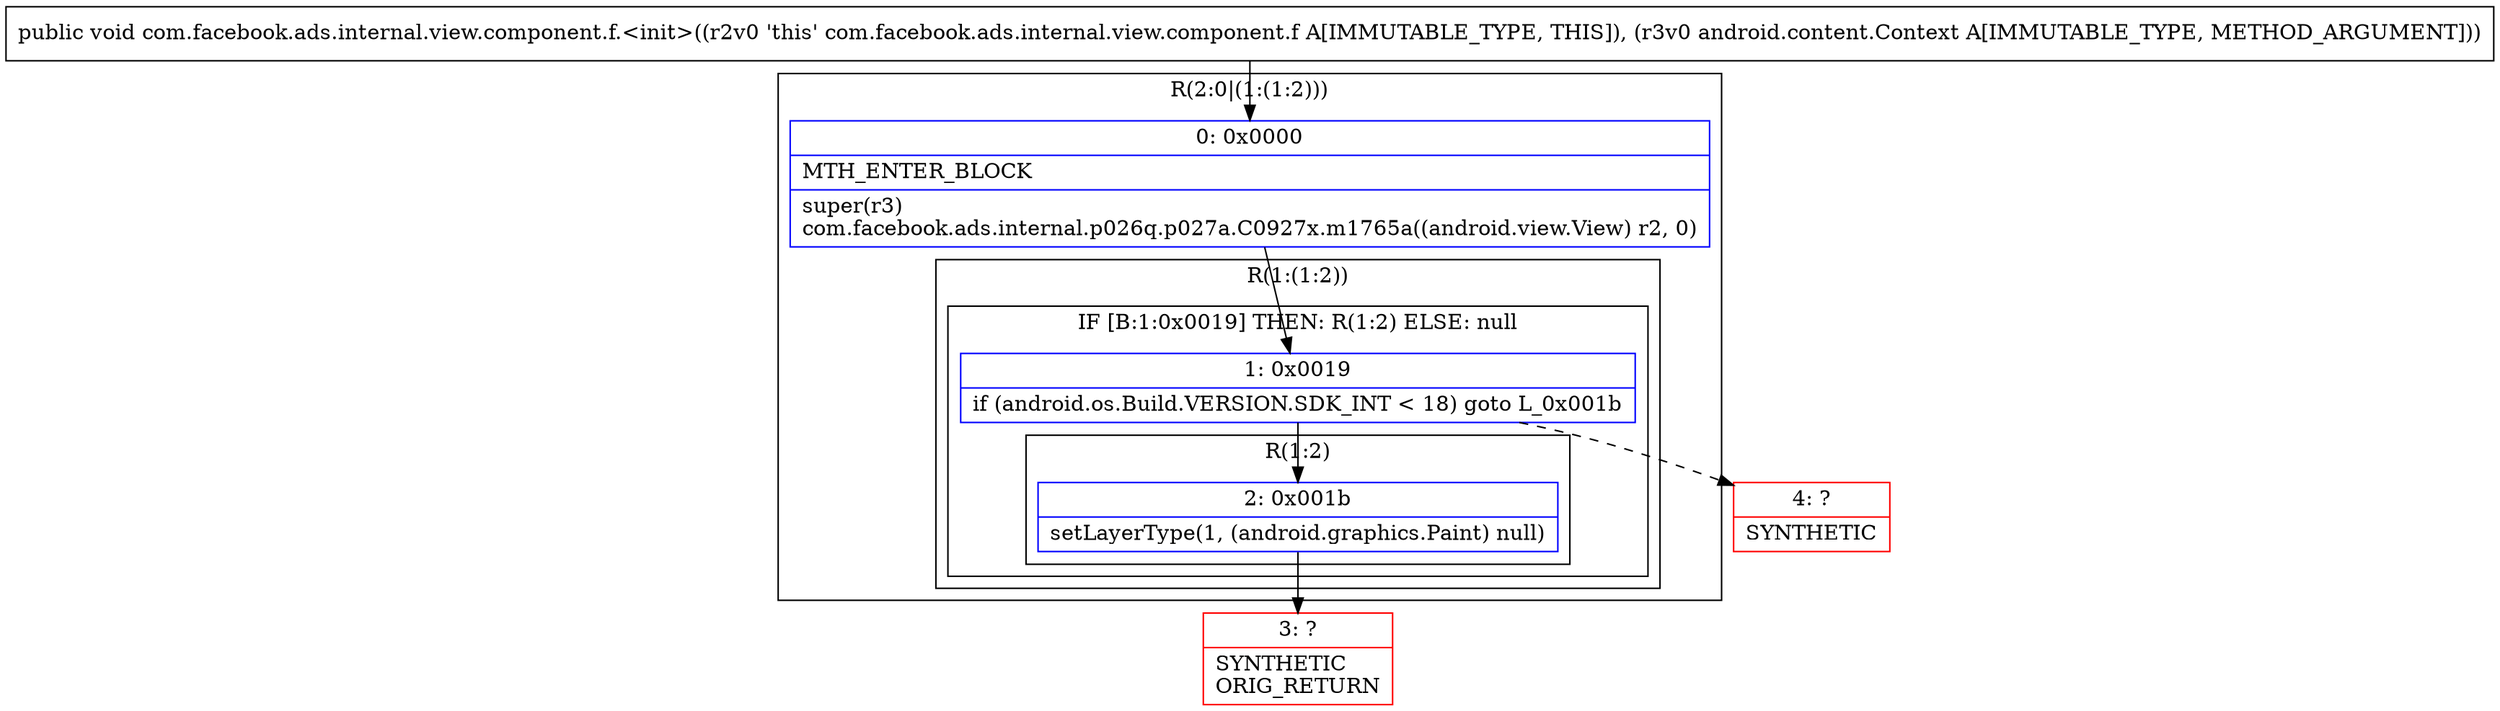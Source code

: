 digraph "CFG forcom.facebook.ads.internal.view.component.f.\<init\>(Landroid\/content\/Context;)V" {
subgraph cluster_Region_180790269 {
label = "R(2:0|(1:(1:2)))";
node [shape=record,color=blue];
Node_0 [shape=record,label="{0\:\ 0x0000|MTH_ENTER_BLOCK\l|super(r3)\lcom.facebook.ads.internal.p026q.p027a.C0927x.m1765a((android.view.View) r2, 0)\l}"];
subgraph cluster_Region_1727439283 {
label = "R(1:(1:2))";
node [shape=record,color=blue];
subgraph cluster_IfRegion_1621106840 {
label = "IF [B:1:0x0019] THEN: R(1:2) ELSE: null";
node [shape=record,color=blue];
Node_1 [shape=record,label="{1\:\ 0x0019|if (android.os.Build.VERSION.SDK_INT \< 18) goto L_0x001b\l}"];
subgraph cluster_Region_616575953 {
label = "R(1:2)";
node [shape=record,color=blue];
Node_2 [shape=record,label="{2\:\ 0x001b|setLayerType(1, (android.graphics.Paint) null)\l}"];
}
}
}
}
Node_3 [shape=record,color=red,label="{3\:\ ?|SYNTHETIC\lORIG_RETURN\l}"];
Node_4 [shape=record,color=red,label="{4\:\ ?|SYNTHETIC\l}"];
MethodNode[shape=record,label="{public void com.facebook.ads.internal.view.component.f.\<init\>((r2v0 'this' com.facebook.ads.internal.view.component.f A[IMMUTABLE_TYPE, THIS]), (r3v0 android.content.Context A[IMMUTABLE_TYPE, METHOD_ARGUMENT])) }"];
MethodNode -> Node_0;
Node_0 -> Node_1;
Node_1 -> Node_2;
Node_1 -> Node_4[style=dashed];
Node_2 -> Node_3;
}

